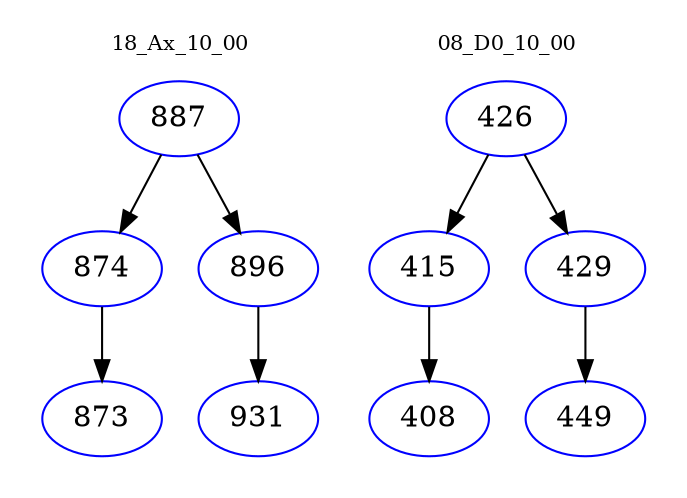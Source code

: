 digraph{
subgraph cluster_0 {
color = white
label = "18_Ax_10_00";
fontsize=10;
T0_887 [label="887", color="blue"]
T0_887 -> T0_874 [color="black"]
T0_874 [label="874", color="blue"]
T0_874 -> T0_873 [color="black"]
T0_873 [label="873", color="blue"]
T0_887 -> T0_896 [color="black"]
T0_896 [label="896", color="blue"]
T0_896 -> T0_931 [color="black"]
T0_931 [label="931", color="blue"]
}
subgraph cluster_1 {
color = white
label = "08_D0_10_00";
fontsize=10;
T1_426 [label="426", color="blue"]
T1_426 -> T1_415 [color="black"]
T1_415 [label="415", color="blue"]
T1_415 -> T1_408 [color="black"]
T1_408 [label="408", color="blue"]
T1_426 -> T1_429 [color="black"]
T1_429 [label="429", color="blue"]
T1_429 -> T1_449 [color="black"]
T1_449 [label="449", color="blue"]
}
}
